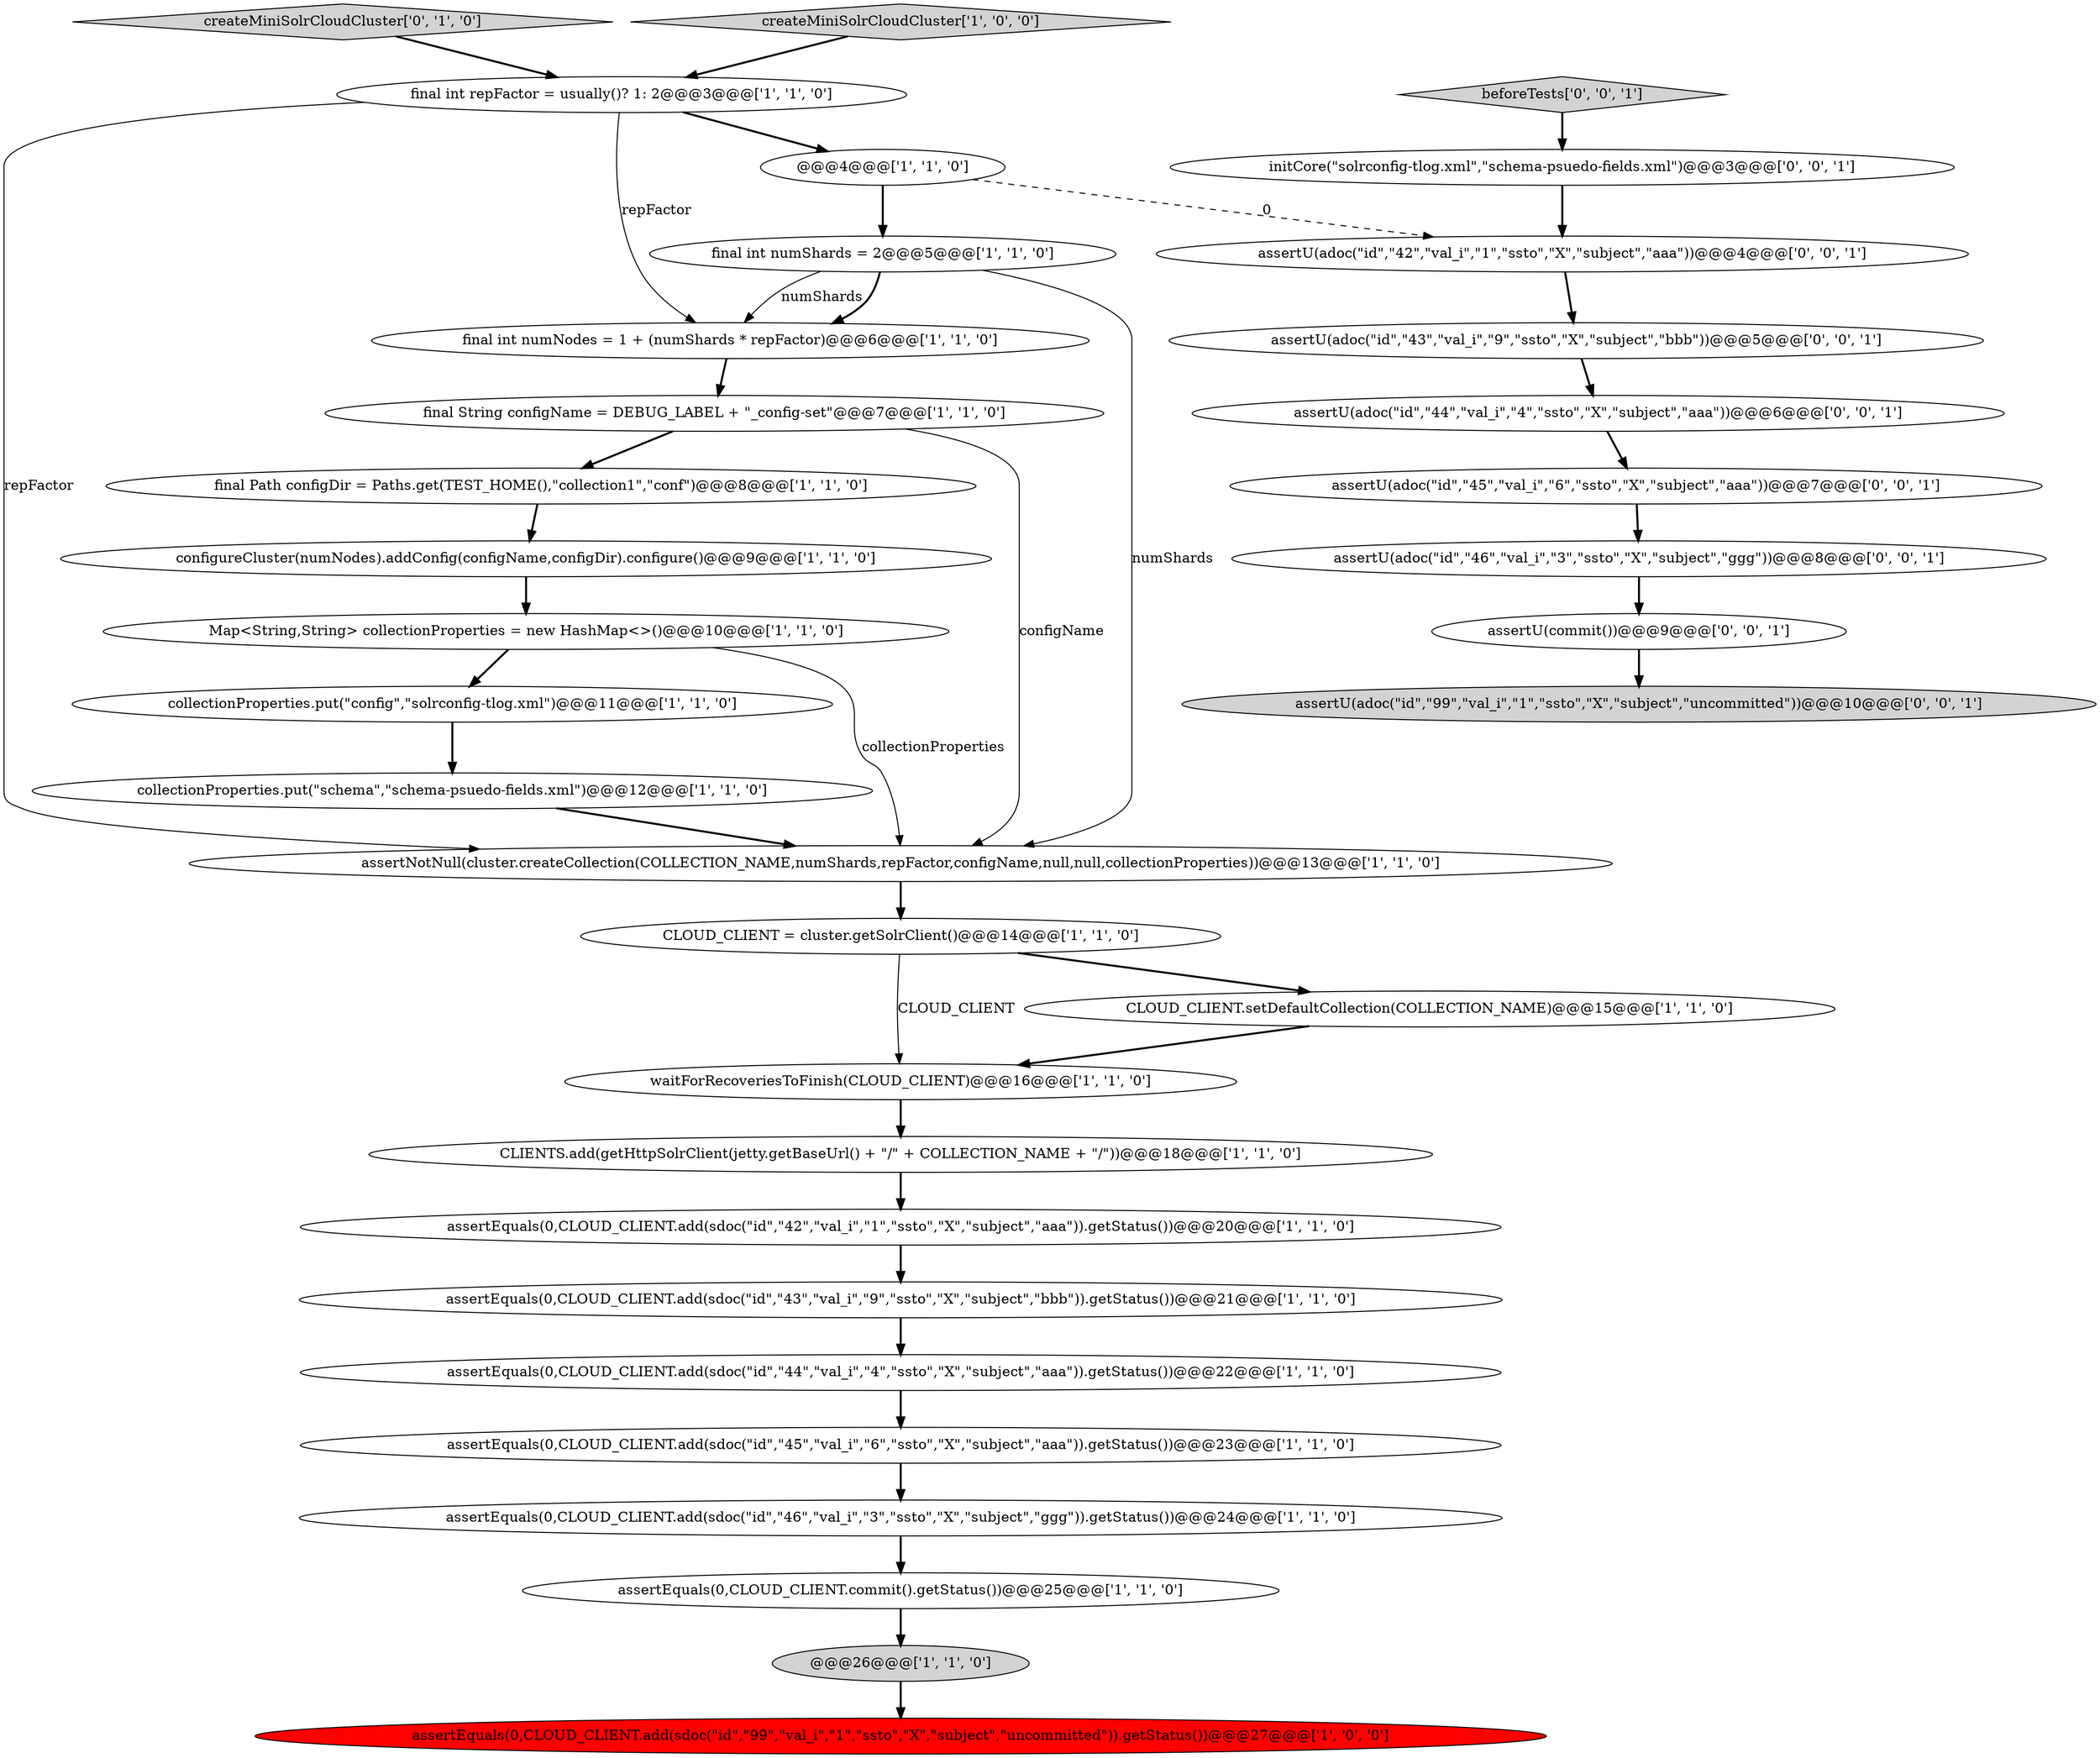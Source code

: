 digraph {
20 [style = filled, label = "assertEquals(0,CLOUD_CLIENT.commit().getStatus())@@@25@@@['1', '1', '0']", fillcolor = white, shape = ellipse image = "AAA0AAABBB1BBB"];
0 [style = filled, label = "configureCluster(numNodes).addConfig(configName,configDir).configure()@@@9@@@['1', '1', '0']", fillcolor = white, shape = ellipse image = "AAA0AAABBB1BBB"];
22 [style = filled, label = "assertEquals(0,CLOUD_CLIENT.add(sdoc(\"id\",\"42\",\"val_i\",\"1\",\"ssto\",\"X\",\"subject\",\"aaa\")).getStatus())@@@20@@@['1', '1', '0']", fillcolor = white, shape = ellipse image = "AAA0AAABBB1BBB"];
27 [style = filled, label = "assertU(adoc(\"id\",\"46\",\"val_i\",\"3\",\"ssto\",\"X\",\"subject\",\"ggg\"))@@@8@@@['0', '0', '1']", fillcolor = white, shape = ellipse image = "AAA0AAABBB3BBB"];
10 [style = filled, label = "@@@4@@@['1', '1', '0']", fillcolor = white, shape = ellipse image = "AAA0AAABBB1BBB"];
15 [style = filled, label = "assertEquals(0,CLOUD_CLIENT.add(sdoc(\"id\",\"99\",\"val_i\",\"1\",\"ssto\",\"X\",\"subject\",\"uncommitted\")).getStatus())@@@27@@@['1', '0', '0']", fillcolor = red, shape = ellipse image = "AAA1AAABBB1BBB"];
30 [style = filled, label = "assertU(adoc(\"id\",\"99\",\"val_i\",\"1\",\"ssto\",\"X\",\"subject\",\"uncommitted\"))@@@10@@@['0', '0', '1']", fillcolor = lightgray, shape = ellipse image = "AAA0AAABBB3BBB"];
21 [style = filled, label = "waitForRecoveriesToFinish(CLOUD_CLIENT)@@@16@@@['1', '1', '0']", fillcolor = white, shape = ellipse image = "AAA0AAABBB1BBB"];
33 [style = filled, label = "assertU(commit())@@@9@@@['0', '0', '1']", fillcolor = white, shape = ellipse image = "AAA0AAABBB3BBB"];
2 [style = filled, label = "CLIENTS.add(getHttpSolrClient(jetty.getBaseUrl() + \"/\" + COLLECTION_NAME + \"/\"))@@@18@@@['1', '1', '0']", fillcolor = white, shape = ellipse image = "AAA0AAABBB1BBB"];
19 [style = filled, label = "final int repFactor = usually()? 1: 2@@@3@@@['1', '1', '0']", fillcolor = white, shape = ellipse image = "AAA0AAABBB1BBB"];
7 [style = filled, label = "assertEquals(0,CLOUD_CLIENT.add(sdoc(\"id\",\"45\",\"val_i\",\"6\",\"ssto\",\"X\",\"subject\",\"aaa\")).getStatus())@@@23@@@['1', '1', '0']", fillcolor = white, shape = ellipse image = "AAA0AAABBB1BBB"];
25 [style = filled, label = "assertU(adoc(\"id\",\"42\",\"val_i\",\"1\",\"ssto\",\"X\",\"subject\",\"aaa\"))@@@4@@@['0', '0', '1']", fillcolor = white, shape = ellipse image = "AAA0AAABBB3BBB"];
3 [style = filled, label = "assertEquals(0,CLOUD_CLIENT.add(sdoc(\"id\",\"46\",\"val_i\",\"3\",\"ssto\",\"X\",\"subject\",\"ggg\")).getStatus())@@@24@@@['1', '1', '0']", fillcolor = white, shape = ellipse image = "AAA0AAABBB1BBB"];
16 [style = filled, label = "collectionProperties.put(\"schema\",\"schema-psuedo-fields.xml\")@@@12@@@['1', '1', '0']", fillcolor = white, shape = ellipse image = "AAA0AAABBB1BBB"];
24 [style = filled, label = "createMiniSolrCloudCluster['0', '1', '0']", fillcolor = lightgray, shape = diamond image = "AAA0AAABBB2BBB"];
8 [style = filled, label = "Map<String,String> collectionProperties = new HashMap<>()@@@10@@@['1', '1', '0']", fillcolor = white, shape = ellipse image = "AAA0AAABBB1BBB"];
32 [style = filled, label = "initCore(\"solrconfig-tlog.xml\",\"schema-psuedo-fields.xml\")@@@3@@@['0', '0', '1']", fillcolor = white, shape = ellipse image = "AAA0AAABBB3BBB"];
6 [style = filled, label = "collectionProperties.put(\"config\",\"solrconfig-tlog.xml\")@@@11@@@['1', '1', '0']", fillcolor = white, shape = ellipse image = "AAA0AAABBB1BBB"];
9 [style = filled, label = "assertEquals(0,CLOUD_CLIENT.add(sdoc(\"id\",\"44\",\"val_i\",\"4\",\"ssto\",\"X\",\"subject\",\"aaa\")).getStatus())@@@22@@@['1', '1', '0']", fillcolor = white, shape = ellipse image = "AAA0AAABBB1BBB"];
1 [style = filled, label = "assertEquals(0,CLOUD_CLIENT.add(sdoc(\"id\",\"43\",\"val_i\",\"9\",\"ssto\",\"X\",\"subject\",\"bbb\")).getStatus())@@@21@@@['1', '1', '0']", fillcolor = white, shape = ellipse image = "AAA0AAABBB1BBB"];
28 [style = filled, label = "assertU(adoc(\"id\",\"44\",\"val_i\",\"4\",\"ssto\",\"X\",\"subject\",\"aaa\"))@@@6@@@['0', '0', '1']", fillcolor = white, shape = ellipse image = "AAA0AAABBB3BBB"];
29 [style = filled, label = "assertU(adoc(\"id\",\"45\",\"val_i\",\"6\",\"ssto\",\"X\",\"subject\",\"aaa\"))@@@7@@@['0', '0', '1']", fillcolor = white, shape = ellipse image = "AAA0AAABBB3BBB"];
13 [style = filled, label = "@@@26@@@['1', '1', '0']", fillcolor = lightgray, shape = ellipse image = "AAA0AAABBB1BBB"];
5 [style = filled, label = "final String configName = DEBUG_LABEL + \"_config-set\"@@@7@@@['1', '1', '0']", fillcolor = white, shape = ellipse image = "AAA0AAABBB1BBB"];
23 [style = filled, label = "createMiniSolrCloudCluster['1', '0', '0']", fillcolor = lightgray, shape = diamond image = "AAA0AAABBB1BBB"];
26 [style = filled, label = "beforeTests['0', '0', '1']", fillcolor = lightgray, shape = diamond image = "AAA0AAABBB3BBB"];
18 [style = filled, label = "final int numShards = 2@@@5@@@['1', '1', '0']", fillcolor = white, shape = ellipse image = "AAA0AAABBB1BBB"];
17 [style = filled, label = "assertNotNull(cluster.createCollection(COLLECTION_NAME,numShards,repFactor,configName,null,null,collectionProperties))@@@13@@@['1', '1', '0']", fillcolor = white, shape = ellipse image = "AAA0AAABBB1BBB"];
12 [style = filled, label = "CLOUD_CLIENT = cluster.getSolrClient()@@@14@@@['1', '1', '0']", fillcolor = white, shape = ellipse image = "AAA0AAABBB1BBB"];
4 [style = filled, label = "final int numNodes = 1 + (numShards * repFactor)@@@6@@@['1', '1', '0']", fillcolor = white, shape = ellipse image = "AAA0AAABBB1BBB"];
31 [style = filled, label = "assertU(adoc(\"id\",\"43\",\"val_i\",\"9\",\"ssto\",\"X\",\"subject\",\"bbb\"))@@@5@@@['0', '0', '1']", fillcolor = white, shape = ellipse image = "AAA0AAABBB3BBB"];
14 [style = filled, label = "CLOUD_CLIENT.setDefaultCollection(COLLECTION_NAME)@@@15@@@['1', '1', '0']", fillcolor = white, shape = ellipse image = "AAA0AAABBB1BBB"];
11 [style = filled, label = "final Path configDir = Paths.get(TEST_HOME(),\"collection1\",\"conf\")@@@8@@@['1', '1', '0']", fillcolor = white, shape = ellipse image = "AAA0AAABBB1BBB"];
28->29 [style = bold, label=""];
10->18 [style = bold, label=""];
19->17 [style = solid, label="repFactor"];
20->13 [style = bold, label=""];
24->19 [style = bold, label=""];
26->32 [style = bold, label=""];
19->10 [style = bold, label=""];
8->6 [style = bold, label=""];
18->4 [style = solid, label="numShards"];
16->17 [style = bold, label=""];
9->7 [style = bold, label=""];
7->3 [style = bold, label=""];
1->9 [style = bold, label=""];
12->21 [style = solid, label="CLOUD_CLIENT"];
21->2 [style = bold, label=""];
25->31 [style = bold, label=""];
18->17 [style = solid, label="numShards"];
29->27 [style = bold, label=""];
11->0 [style = bold, label=""];
17->12 [style = bold, label=""];
3->20 [style = bold, label=""];
18->4 [style = bold, label=""];
6->16 [style = bold, label=""];
23->19 [style = bold, label=""];
32->25 [style = bold, label=""];
12->14 [style = bold, label=""];
0->8 [style = bold, label=""];
19->4 [style = solid, label="repFactor"];
33->30 [style = bold, label=""];
8->17 [style = solid, label="collectionProperties"];
5->17 [style = solid, label="configName"];
5->11 [style = bold, label=""];
13->15 [style = bold, label=""];
22->1 [style = bold, label=""];
31->28 [style = bold, label=""];
27->33 [style = bold, label=""];
2->22 [style = bold, label=""];
4->5 [style = bold, label=""];
10->25 [style = dashed, label="0"];
14->21 [style = bold, label=""];
}
